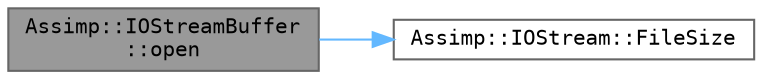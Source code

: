 digraph "Assimp::IOStreamBuffer::open"
{
 // LATEX_PDF_SIZE
  bgcolor="transparent";
  edge [fontname=Terminal,fontsize=10,labelfontname=Helvetica,labelfontsize=10];
  node [fontname=Terminal,fontsize=10,shape=box,height=0.2,width=0.4];
  rankdir="LR";
  Node1 [label="Assimp::IOStreamBuffer\l::open",height=0.2,width=0.4,color="gray40", fillcolor="grey60", style="filled", fontcolor="black",tooltip="Will open the cached access for a given stream."];
  Node1 -> Node2 [color="steelblue1",style="solid"];
  Node2 [label="Assimp::IOStream::FileSize",height=0.2,width=0.4,color="grey40", fillcolor="white", style="filled",URL="$class_assimp_1_1_i_o_stream.html#aaa01183d197fb714f28d6c611b6fa058",tooltip="Returns filesize Returns the filesize."];
}
